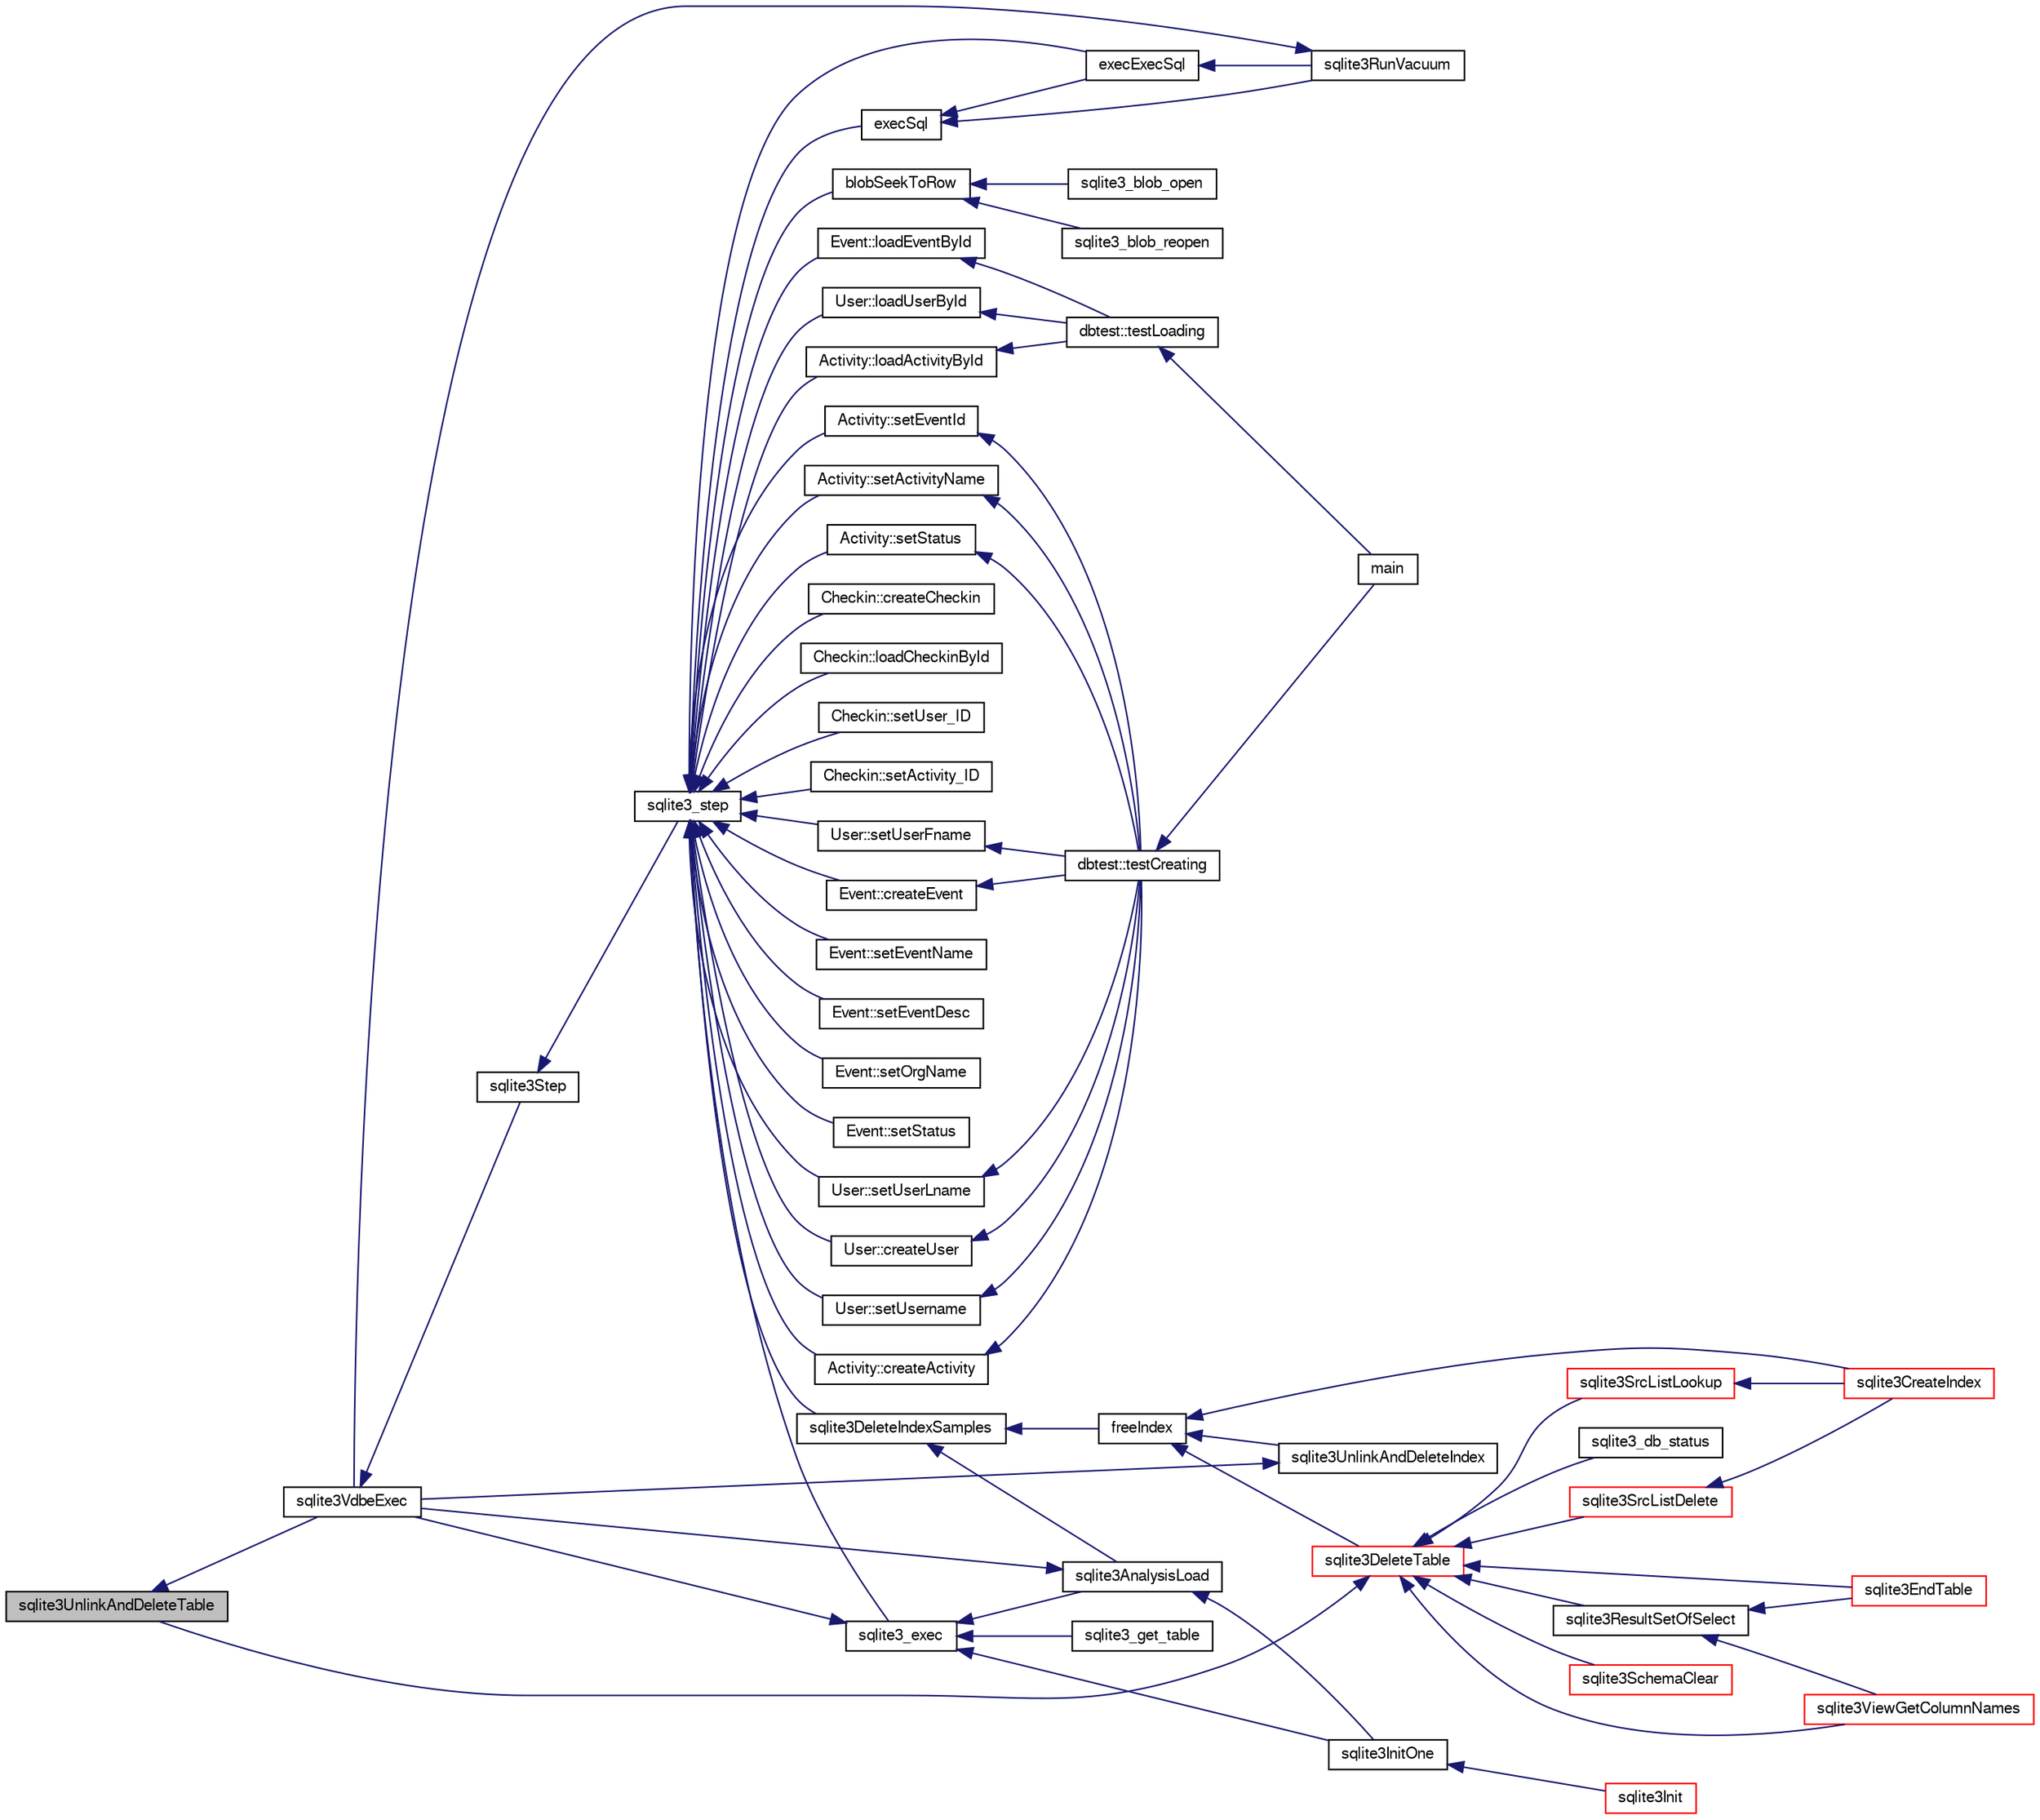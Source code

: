digraph "sqlite3UnlinkAndDeleteTable"
{
  edge [fontname="FreeSans",fontsize="10",labelfontname="FreeSans",labelfontsize="10"];
  node [fontname="FreeSans",fontsize="10",shape=record];
  rankdir="LR";
  Node731172 [label="sqlite3UnlinkAndDeleteTable",height=0.2,width=0.4,color="black", fillcolor="grey75", style="filled", fontcolor="black"];
  Node731172 -> Node731173 [dir="back",color="midnightblue",fontsize="10",style="solid",fontname="FreeSans"];
  Node731173 [label="sqlite3VdbeExec",height=0.2,width=0.4,color="black", fillcolor="white", style="filled",URL="$sqlite3_8c.html#a8ce40a614bdc56719c4d642b1e4dfb21"];
  Node731173 -> Node731174 [dir="back",color="midnightblue",fontsize="10",style="solid",fontname="FreeSans"];
  Node731174 [label="sqlite3Step",height=0.2,width=0.4,color="black", fillcolor="white", style="filled",URL="$sqlite3_8c.html#a3f2872e873e2758a4beedad1d5113554"];
  Node731174 -> Node731175 [dir="back",color="midnightblue",fontsize="10",style="solid",fontname="FreeSans"];
  Node731175 [label="sqlite3_step",height=0.2,width=0.4,color="black", fillcolor="white", style="filled",URL="$sqlite3_8h.html#ac1e491ce36b7471eb28387f7d3c74334"];
  Node731175 -> Node731176 [dir="back",color="midnightblue",fontsize="10",style="solid",fontname="FreeSans"];
  Node731176 [label="Activity::createActivity",height=0.2,width=0.4,color="black", fillcolor="white", style="filled",URL="$classActivity.html#a813cc5e52c14ab49b39014c134e3425b"];
  Node731176 -> Node731177 [dir="back",color="midnightblue",fontsize="10",style="solid",fontname="FreeSans"];
  Node731177 [label="dbtest::testCreating",height=0.2,width=0.4,color="black", fillcolor="white", style="filled",URL="$classdbtest.html#a8193e88a7df657069c8a6bd09c8243b7"];
  Node731177 -> Node731178 [dir="back",color="midnightblue",fontsize="10",style="solid",fontname="FreeSans"];
  Node731178 [label="main",height=0.2,width=0.4,color="black", fillcolor="white", style="filled",URL="$test_8cpp.html#ae66f6b31b5ad750f1fe042a706a4e3d4"];
  Node731175 -> Node731179 [dir="back",color="midnightblue",fontsize="10",style="solid",fontname="FreeSans"];
  Node731179 [label="Activity::loadActivityById",height=0.2,width=0.4,color="black", fillcolor="white", style="filled",URL="$classActivity.html#abe4ffb4f08a47212ebf9013259d9e7fd"];
  Node731179 -> Node731180 [dir="back",color="midnightblue",fontsize="10",style="solid",fontname="FreeSans"];
  Node731180 [label="dbtest::testLoading",height=0.2,width=0.4,color="black", fillcolor="white", style="filled",URL="$classdbtest.html#a6f98d82a2c8e2b9040848763504ddae1"];
  Node731180 -> Node731178 [dir="back",color="midnightblue",fontsize="10",style="solid",fontname="FreeSans"];
  Node731175 -> Node731181 [dir="back",color="midnightblue",fontsize="10",style="solid",fontname="FreeSans"];
  Node731181 [label="Activity::setEventId",height=0.2,width=0.4,color="black", fillcolor="white", style="filled",URL="$classActivity.html#adb1d0fd0d08f473e068f0a4086bfa9ca"];
  Node731181 -> Node731177 [dir="back",color="midnightblue",fontsize="10",style="solid",fontname="FreeSans"];
  Node731175 -> Node731182 [dir="back",color="midnightblue",fontsize="10",style="solid",fontname="FreeSans"];
  Node731182 [label="Activity::setActivityName",height=0.2,width=0.4,color="black", fillcolor="white", style="filled",URL="$classActivity.html#a62dc3737b33915a36086f9dd26d16a81"];
  Node731182 -> Node731177 [dir="back",color="midnightblue",fontsize="10",style="solid",fontname="FreeSans"];
  Node731175 -> Node731183 [dir="back",color="midnightblue",fontsize="10",style="solid",fontname="FreeSans"];
  Node731183 [label="Activity::setStatus",height=0.2,width=0.4,color="black", fillcolor="white", style="filled",URL="$classActivity.html#af618135a7738f4d2a7ee147a8ef912ea"];
  Node731183 -> Node731177 [dir="back",color="midnightblue",fontsize="10",style="solid",fontname="FreeSans"];
  Node731175 -> Node731184 [dir="back",color="midnightblue",fontsize="10",style="solid",fontname="FreeSans"];
  Node731184 [label="Checkin::createCheckin",height=0.2,width=0.4,color="black", fillcolor="white", style="filled",URL="$classCheckin.html#a4e40acdf7fff0e607f6de4f24f3a163c"];
  Node731175 -> Node731185 [dir="back",color="midnightblue",fontsize="10",style="solid",fontname="FreeSans"];
  Node731185 [label="Checkin::loadCheckinById",height=0.2,width=0.4,color="black", fillcolor="white", style="filled",URL="$classCheckin.html#a3461f70ea6c68475225f2a07f78a21e0"];
  Node731175 -> Node731186 [dir="back",color="midnightblue",fontsize="10",style="solid",fontname="FreeSans"];
  Node731186 [label="Checkin::setUser_ID",height=0.2,width=0.4,color="black", fillcolor="white", style="filled",URL="$classCheckin.html#a76ab640f4f912876dbebf183db5359c6"];
  Node731175 -> Node731187 [dir="back",color="midnightblue",fontsize="10",style="solid",fontname="FreeSans"];
  Node731187 [label="Checkin::setActivity_ID",height=0.2,width=0.4,color="black", fillcolor="white", style="filled",URL="$classCheckin.html#ab2ff3ec2604ec73a42af25874a00b232"];
  Node731175 -> Node731188 [dir="back",color="midnightblue",fontsize="10",style="solid",fontname="FreeSans"];
  Node731188 [label="Event::createEvent",height=0.2,width=0.4,color="black", fillcolor="white", style="filled",URL="$classEvent.html#a77adb9f4a46ffb32c2d931f0691f5903"];
  Node731188 -> Node731177 [dir="back",color="midnightblue",fontsize="10",style="solid",fontname="FreeSans"];
  Node731175 -> Node731189 [dir="back",color="midnightblue",fontsize="10",style="solid",fontname="FreeSans"];
  Node731189 [label="Event::loadEventById",height=0.2,width=0.4,color="black", fillcolor="white", style="filled",URL="$classEvent.html#afa66cea33f722dbeecb69cc98fdea055"];
  Node731189 -> Node731180 [dir="back",color="midnightblue",fontsize="10",style="solid",fontname="FreeSans"];
  Node731175 -> Node731190 [dir="back",color="midnightblue",fontsize="10",style="solid",fontname="FreeSans"];
  Node731190 [label="Event::setEventName",height=0.2,width=0.4,color="black", fillcolor="white", style="filled",URL="$classEvent.html#a10596b6ca077df05184e30d62b08729d"];
  Node731175 -> Node731191 [dir="back",color="midnightblue",fontsize="10",style="solid",fontname="FreeSans"];
  Node731191 [label="Event::setEventDesc",height=0.2,width=0.4,color="black", fillcolor="white", style="filled",URL="$classEvent.html#ae36b8377dcae792f1c5c4726024c981b"];
  Node731175 -> Node731192 [dir="back",color="midnightblue",fontsize="10",style="solid",fontname="FreeSans"];
  Node731192 [label="Event::setOrgName",height=0.2,width=0.4,color="black", fillcolor="white", style="filled",URL="$classEvent.html#a19aac0f776bd764563a54977656cf680"];
  Node731175 -> Node731193 [dir="back",color="midnightblue",fontsize="10",style="solid",fontname="FreeSans"];
  Node731193 [label="Event::setStatus",height=0.2,width=0.4,color="black", fillcolor="white", style="filled",URL="$classEvent.html#ab0a6b9285af0f4172eb841e2b80f8972"];
  Node731175 -> Node731194 [dir="back",color="midnightblue",fontsize="10",style="solid",fontname="FreeSans"];
  Node731194 [label="blobSeekToRow",height=0.2,width=0.4,color="black", fillcolor="white", style="filled",URL="$sqlite3_8c.html#afff57e13332b98c8a44a7cebe38962ab"];
  Node731194 -> Node731195 [dir="back",color="midnightblue",fontsize="10",style="solid",fontname="FreeSans"];
  Node731195 [label="sqlite3_blob_open",height=0.2,width=0.4,color="black", fillcolor="white", style="filled",URL="$sqlite3_8h.html#adb8ad839a5bdd62a43785132bc7dd518"];
  Node731194 -> Node731196 [dir="back",color="midnightblue",fontsize="10",style="solid",fontname="FreeSans"];
  Node731196 [label="sqlite3_blob_reopen",height=0.2,width=0.4,color="black", fillcolor="white", style="filled",URL="$sqlite3_8h.html#abc77c24fdc0150138490359a94360f7e"];
  Node731175 -> Node731197 [dir="back",color="midnightblue",fontsize="10",style="solid",fontname="FreeSans"];
  Node731197 [label="sqlite3DeleteIndexSamples",height=0.2,width=0.4,color="black", fillcolor="white", style="filled",URL="$sqlite3_8c.html#aaeda0302fbf61397ec009f65bed047ef"];
  Node731197 -> Node731198 [dir="back",color="midnightblue",fontsize="10",style="solid",fontname="FreeSans"];
  Node731198 [label="sqlite3AnalysisLoad",height=0.2,width=0.4,color="black", fillcolor="white", style="filled",URL="$sqlite3_8c.html#a48a2301c27e1d3d68708b9b8761b5a01"];
  Node731198 -> Node731173 [dir="back",color="midnightblue",fontsize="10",style="solid",fontname="FreeSans"];
  Node731198 -> Node731199 [dir="back",color="midnightblue",fontsize="10",style="solid",fontname="FreeSans"];
  Node731199 [label="sqlite3InitOne",height=0.2,width=0.4,color="black", fillcolor="white", style="filled",URL="$sqlite3_8c.html#ac4318b25df65269906b0379251fe9b85"];
  Node731199 -> Node731200 [dir="back",color="midnightblue",fontsize="10",style="solid",fontname="FreeSans"];
  Node731200 [label="sqlite3Init",height=0.2,width=0.4,color="red", fillcolor="white", style="filled",URL="$sqlite3_8c.html#aed74e3dc765631a833f522f425ff5a48"];
  Node731197 -> Node731300 [dir="back",color="midnightblue",fontsize="10",style="solid",fontname="FreeSans"];
  Node731300 [label="freeIndex",height=0.2,width=0.4,color="black", fillcolor="white", style="filled",URL="$sqlite3_8c.html#a00907c99c18d5bcb9d0b38c077146c31"];
  Node731300 -> Node731301 [dir="back",color="midnightblue",fontsize="10",style="solid",fontname="FreeSans"];
  Node731301 [label="sqlite3UnlinkAndDeleteIndex",height=0.2,width=0.4,color="black", fillcolor="white", style="filled",URL="$sqlite3_8c.html#a889f2dcb438c56db37a6d61e9f25e244"];
  Node731301 -> Node731173 [dir="back",color="midnightblue",fontsize="10",style="solid",fontname="FreeSans"];
  Node731300 -> Node731302 [dir="back",color="midnightblue",fontsize="10",style="solid",fontname="FreeSans"];
  Node731302 [label="sqlite3DeleteTable",height=0.2,width=0.4,color="red", fillcolor="white", style="filled",URL="$sqlite3_8c.html#a7fd3d507375a381a3807f92735318973"];
  Node731302 -> Node731303 [dir="back",color="midnightblue",fontsize="10",style="solid",fontname="FreeSans"];
  Node731303 [label="sqlite3_db_status",height=0.2,width=0.4,color="black", fillcolor="white", style="filled",URL="$sqlite3_8h.html#ab64e8333313ee2e44116842711818940"];
  Node731302 -> Node731172 [dir="back",color="midnightblue",fontsize="10",style="solid",fontname="FreeSans"];
  Node731302 -> Node731215 [dir="back",color="midnightblue",fontsize="10",style="solid",fontname="FreeSans"];
  Node731215 [label="sqlite3EndTable",height=0.2,width=0.4,color="red", fillcolor="white", style="filled",URL="$sqlite3_8c.html#a7b5f2c66c0f0b6f819d970ca389768b0"];
  Node731302 -> Node731250 [dir="back",color="midnightblue",fontsize="10",style="solid",fontname="FreeSans"];
  Node731250 [label="sqlite3ViewGetColumnNames",height=0.2,width=0.4,color="red", fillcolor="white", style="filled",URL="$sqlite3_8c.html#aebc7cd8d9e2bd174ae0a60363d3f6ce8"];
  Node731302 -> Node731304 [dir="back",color="midnightblue",fontsize="10",style="solid",fontname="FreeSans"];
  Node731304 [label="sqlite3SrcListDelete",height=0.2,width=0.4,color="red", fillcolor="white", style="filled",URL="$sqlite3_8c.html#acc250a3e5e7fd8889a16a9f28e3e7312"];
  Node731304 -> Node731212 [dir="back",color="midnightblue",fontsize="10",style="solid",fontname="FreeSans"];
  Node731212 [label="sqlite3CreateIndex",height=0.2,width=0.4,color="red", fillcolor="white", style="filled",URL="$sqlite3_8c.html#a8dbe5e590ab6c58a8c45f34f7c81e825"];
  Node731302 -> Node731381 [dir="back",color="midnightblue",fontsize="10",style="solid",fontname="FreeSans"];
  Node731381 [label="sqlite3SchemaClear",height=0.2,width=0.4,color="red", fillcolor="white", style="filled",URL="$sqlite3_8c.html#a927c603430267e42c56ab38ca221322a"];
  Node731302 -> Node731217 [dir="back",color="midnightblue",fontsize="10",style="solid",fontname="FreeSans"];
  Node731217 [label="sqlite3SrcListLookup",height=0.2,width=0.4,color="red", fillcolor="white", style="filled",URL="$sqlite3_8c.html#a6354fab5d5d3aa8a721e43d480c16701"];
  Node731217 -> Node731212 [dir="back",color="midnightblue",fontsize="10",style="solid",fontname="FreeSans"];
  Node731302 -> Node731249 [dir="back",color="midnightblue",fontsize="10",style="solid",fontname="FreeSans"];
  Node731249 [label="sqlite3ResultSetOfSelect",height=0.2,width=0.4,color="black", fillcolor="white", style="filled",URL="$sqlite3_8c.html#ade35a86757654a36498d74152aa2fda8"];
  Node731249 -> Node731215 [dir="back",color="midnightblue",fontsize="10",style="solid",fontname="FreeSans"];
  Node731249 -> Node731250 [dir="back",color="midnightblue",fontsize="10",style="solid",fontname="FreeSans"];
  Node731300 -> Node731212 [dir="back",color="midnightblue",fontsize="10",style="solid",fontname="FreeSans"];
  Node731175 -> Node731365 [dir="back",color="midnightblue",fontsize="10",style="solid",fontname="FreeSans"];
  Node731365 [label="sqlite3_exec",height=0.2,width=0.4,color="black", fillcolor="white", style="filled",URL="$sqlite3_8h.html#a97487ec8150e0bcc8fa392ab8f0e24db"];
  Node731365 -> Node731173 [dir="back",color="midnightblue",fontsize="10",style="solid",fontname="FreeSans"];
  Node731365 -> Node731198 [dir="back",color="midnightblue",fontsize="10",style="solid",fontname="FreeSans"];
  Node731365 -> Node731199 [dir="back",color="midnightblue",fontsize="10",style="solid",fontname="FreeSans"];
  Node731365 -> Node731366 [dir="back",color="midnightblue",fontsize="10",style="solid",fontname="FreeSans"];
  Node731366 [label="sqlite3_get_table",height=0.2,width=0.4,color="black", fillcolor="white", style="filled",URL="$sqlite3_8h.html#a5effeac4e12df57beaa35c5be1f61579"];
  Node731175 -> Node731356 [dir="back",color="midnightblue",fontsize="10",style="solid",fontname="FreeSans"];
  Node731356 [label="execSql",height=0.2,width=0.4,color="black", fillcolor="white", style="filled",URL="$sqlite3_8c.html#a7d16651b98a110662f4c265eff0246cb"];
  Node731356 -> Node731357 [dir="back",color="midnightblue",fontsize="10",style="solid",fontname="FreeSans"];
  Node731357 [label="execExecSql",height=0.2,width=0.4,color="black", fillcolor="white", style="filled",URL="$sqlite3_8c.html#ac1be09a6c047f21133d16378d301e0d4"];
  Node731357 -> Node731358 [dir="back",color="midnightblue",fontsize="10",style="solid",fontname="FreeSans"];
  Node731358 [label="sqlite3RunVacuum",height=0.2,width=0.4,color="black", fillcolor="white", style="filled",URL="$sqlite3_8c.html#a5e83ddc7b3e7e8e79ad5d1fc92de1d2f"];
  Node731358 -> Node731173 [dir="back",color="midnightblue",fontsize="10",style="solid",fontname="FreeSans"];
  Node731356 -> Node731358 [dir="back",color="midnightblue",fontsize="10",style="solid",fontname="FreeSans"];
  Node731175 -> Node731357 [dir="back",color="midnightblue",fontsize="10",style="solid",fontname="FreeSans"];
  Node731175 -> Node731359 [dir="back",color="midnightblue",fontsize="10",style="solid",fontname="FreeSans"];
  Node731359 [label="User::createUser",height=0.2,width=0.4,color="black", fillcolor="white", style="filled",URL="$classUser.html#a22ed673939e8cc0a136130b809bba513"];
  Node731359 -> Node731177 [dir="back",color="midnightblue",fontsize="10",style="solid",fontname="FreeSans"];
  Node731175 -> Node731360 [dir="back",color="midnightblue",fontsize="10",style="solid",fontname="FreeSans"];
  Node731360 [label="User::loadUserById",height=0.2,width=0.4,color="black", fillcolor="white", style="filled",URL="$classUser.html#a863377665b7fb83c5547dcf9727f5092"];
  Node731360 -> Node731180 [dir="back",color="midnightblue",fontsize="10",style="solid",fontname="FreeSans"];
  Node731175 -> Node731361 [dir="back",color="midnightblue",fontsize="10",style="solid",fontname="FreeSans"];
  Node731361 [label="User::setUsername",height=0.2,width=0.4,color="black", fillcolor="white", style="filled",URL="$classUser.html#aa0497022a136cb78de785b0a39ae60b1"];
  Node731361 -> Node731177 [dir="back",color="midnightblue",fontsize="10",style="solid",fontname="FreeSans"];
  Node731175 -> Node731362 [dir="back",color="midnightblue",fontsize="10",style="solid",fontname="FreeSans"];
  Node731362 [label="User::setUserFname",height=0.2,width=0.4,color="black", fillcolor="white", style="filled",URL="$classUser.html#a72657eb55cd0ca437b4841a43f19912f"];
  Node731362 -> Node731177 [dir="back",color="midnightblue",fontsize="10",style="solid",fontname="FreeSans"];
  Node731175 -> Node731363 [dir="back",color="midnightblue",fontsize="10",style="solid",fontname="FreeSans"];
  Node731363 [label="User::setUserLname",height=0.2,width=0.4,color="black", fillcolor="white", style="filled",URL="$classUser.html#aa25973387e5afe1aa6f60dd6545e33b5"];
  Node731363 -> Node731177 [dir="back",color="midnightblue",fontsize="10",style="solid",fontname="FreeSans"];
}
